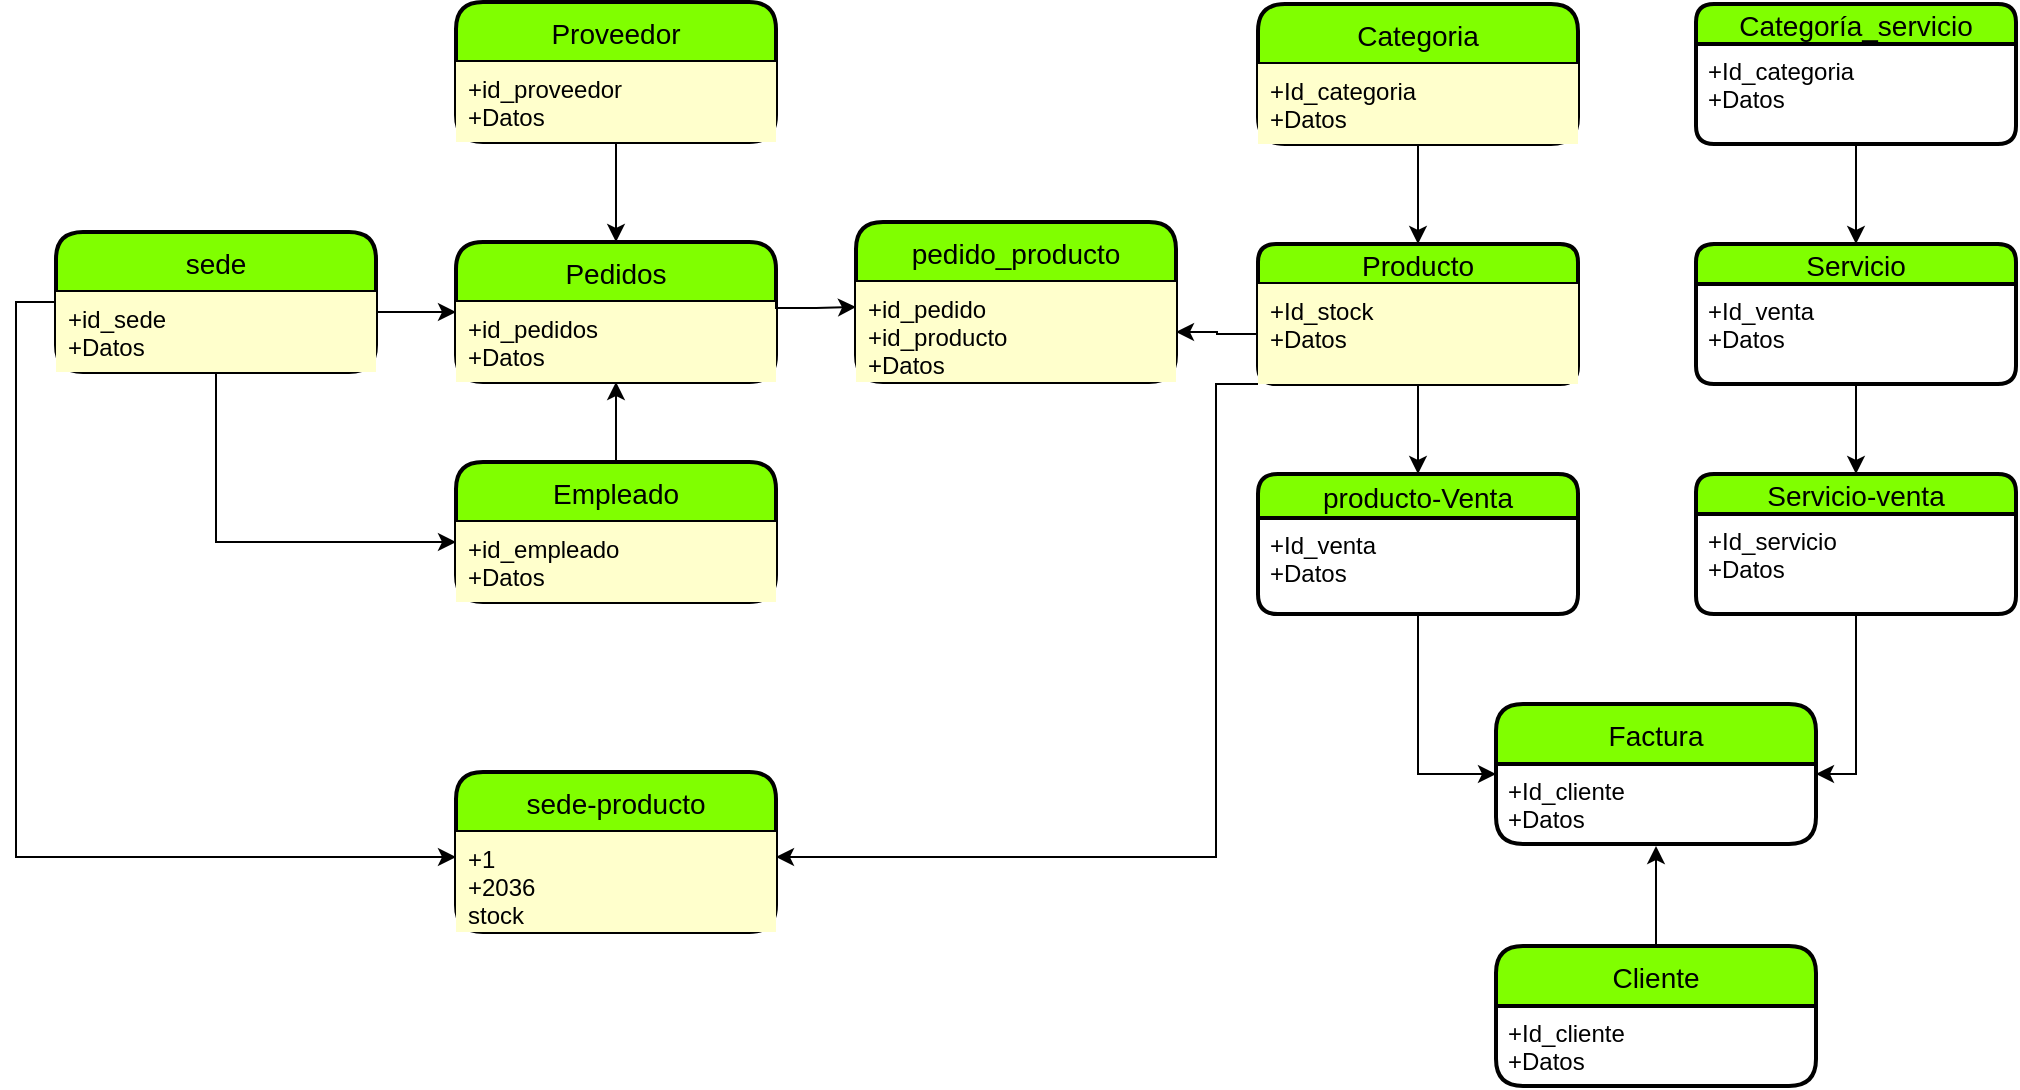 <mxfile version="21.0.6" type="github">
  <diagram name="Página-1" id="QXGFcyqtO2LAgZ7RdORf">
    <mxGraphModel dx="1932" dy="603" grid="1" gridSize="10" guides="1" tooltips="1" connect="1" arrows="1" fold="1" page="1" pageScale="1" pageWidth="827" pageHeight="1169" math="0" shadow="0">
      <root>
        <mxCell id="0" />
        <mxCell id="1" parent="0" />
        <mxCell id="vr5rwgL9Q3Kud_MAougq-15" value="Proveedor" style="swimlane;childLayout=stackLayout;horizontal=1;startSize=30;horizontalStack=0;rounded=1;fontSize=14;fontStyle=0;strokeWidth=2;resizeParent=0;resizeLast=1;shadow=0;dashed=0;align=center;fillColor=#80FF00;" parent="1" vertex="1">
          <mxGeometry x="-130" y="205" width="160" height="70" as="geometry" />
        </mxCell>
        <mxCell id="vr5rwgL9Q3Kud_MAougq-16" value="+id_proveedor&#xa;+Datos" style="align=left;strokeColor=none;fillColor=#FFFFCC;spacingLeft=4;fontSize=12;verticalAlign=top;resizable=0;rotatable=0;part=1;" parent="vr5rwgL9Q3Kud_MAougq-15" vertex="1">
          <mxGeometry y="30" width="160" height="40" as="geometry" />
        </mxCell>
        <mxCell id="vr5rwgL9Q3Kud_MAougq-17" value="Pedidos" style="swimlane;childLayout=stackLayout;horizontal=1;startSize=30;horizontalStack=0;rounded=1;fontSize=14;fontStyle=0;strokeWidth=2;resizeParent=0;resizeLast=1;shadow=0;dashed=0;align=center;fillColor=#80FF00;" parent="1" vertex="1">
          <mxGeometry x="-130" y="325" width="160" height="70" as="geometry" />
        </mxCell>
        <mxCell id="vr5rwgL9Q3Kud_MAougq-18" value="+id_pedidos&#xa;+Datos" style="align=left;strokeColor=none;fillColor=#FFFFCC;spacingLeft=4;fontSize=12;verticalAlign=top;resizable=0;rotatable=0;part=1;" parent="vr5rwgL9Q3Kud_MAougq-17" vertex="1">
          <mxGeometry y="30" width="160" height="40" as="geometry" />
        </mxCell>
        <mxCell id="vr5rwgL9Q3Kud_MAougq-20" style="edgeStyle=orthogonalEdgeStyle;rounded=0;orthogonalLoop=1;jettySize=auto;html=1;exitX=0.5;exitY=1;exitDx=0;exitDy=0;entryX=0.5;entryY=0;entryDx=0;entryDy=0;" parent="1" source="vr5rwgL9Q3Kud_MAougq-16" target="vr5rwgL9Q3Kud_MAougq-17" edge="1">
          <mxGeometry relative="1" as="geometry" />
        </mxCell>
        <mxCell id="vr5rwgL9Q3Kud_MAougq-23" style="edgeStyle=orthogonalEdgeStyle;rounded=0;orthogonalLoop=1;jettySize=auto;html=1;entryX=0.5;entryY=1;entryDx=0;entryDy=0;" parent="1" source="vr5rwgL9Q3Kud_MAougq-21" target="vr5rwgL9Q3Kud_MAougq-18" edge="1">
          <mxGeometry relative="1" as="geometry" />
        </mxCell>
        <mxCell id="vr5rwgL9Q3Kud_MAougq-21" value="Empleado" style="swimlane;childLayout=stackLayout;horizontal=1;startSize=30;horizontalStack=0;rounded=1;fontSize=14;fontStyle=0;strokeWidth=2;resizeParent=0;resizeLast=1;shadow=0;dashed=0;align=center;fillColor=#80FF00;" parent="1" vertex="1">
          <mxGeometry x="-130" y="435" width="160" height="70" as="geometry" />
        </mxCell>
        <mxCell id="vr5rwgL9Q3Kud_MAougq-22" value="+id_empleado&#xa;+Datos" style="align=left;strokeColor=none;fillColor=#FFFFCC;spacingLeft=4;fontSize=12;verticalAlign=top;resizable=0;rotatable=0;part=1;" parent="vr5rwgL9Q3Kud_MAougq-21" vertex="1">
          <mxGeometry y="30" width="160" height="40" as="geometry" />
        </mxCell>
        <mxCell id="vr5rwgL9Q3Kud_MAougq-24" value="pedido_producto" style="swimlane;childLayout=stackLayout;horizontal=1;startSize=30;horizontalStack=0;rounded=1;fontSize=14;fontStyle=0;strokeWidth=2;resizeParent=0;resizeLast=1;shadow=0;dashed=0;align=center;fillColor=#80FF00;" parent="1" vertex="1">
          <mxGeometry x="70" y="315" width="160" height="80" as="geometry" />
        </mxCell>
        <mxCell id="vr5rwgL9Q3Kud_MAougq-25" value="+id_pedido&#xa;+id_producto&#xa;+Datos" style="align=left;strokeColor=none;fillColor=#FFFFCC;spacingLeft=4;fontSize=12;verticalAlign=top;resizable=0;rotatable=0;part=1;" parent="vr5rwgL9Q3Kud_MAougq-24" vertex="1">
          <mxGeometry y="30" width="160" height="50" as="geometry" />
        </mxCell>
        <mxCell id="k5OsFm6NcjSdjYwLhxJ1-29" style="edgeStyle=orthogonalEdgeStyle;rounded=0;orthogonalLoop=1;jettySize=auto;html=1;exitX=0.5;exitY=1;exitDx=0;exitDy=0;entryX=0.5;entryY=0;entryDx=0;entryDy=0;" edge="1" parent="1" source="vr5rwgL9Q3Kud_MAougq-28" target="vr5rwgL9Q3Kud_MAougq-38">
          <mxGeometry relative="1" as="geometry" />
        </mxCell>
        <mxCell id="vr5rwgL9Q3Kud_MAougq-28" value="Producto" style="swimlane;childLayout=stackLayout;horizontal=1;startSize=20;horizontalStack=0;rounded=1;fontSize=14;fontStyle=0;strokeWidth=2;resizeParent=0;resizeLast=1;shadow=0;dashed=0;align=center;fillColor=#80FF00;" parent="1" vertex="1">
          <mxGeometry x="271" y="326" width="160" height="70" as="geometry" />
        </mxCell>
        <mxCell id="vr5rwgL9Q3Kud_MAougq-29" value="+Id_stock&#xa;+Datos" style="align=left;strokeColor=none;fillColor=#FFFFCC;spacingLeft=4;fontSize=12;verticalAlign=top;resizable=0;rotatable=0;part=1;" parent="vr5rwgL9Q3Kud_MAougq-28" vertex="1">
          <mxGeometry y="20" width="160" height="50" as="geometry" />
        </mxCell>
        <mxCell id="vr5rwgL9Q3Kud_MAougq-34" value="Categoria" style="swimlane;childLayout=stackLayout;horizontal=1;startSize=30;horizontalStack=0;rounded=1;fontSize=14;fontStyle=0;strokeWidth=2;resizeParent=0;resizeLast=1;shadow=0;dashed=0;align=center;fillColor=#80FF00;" parent="1" vertex="1">
          <mxGeometry x="271" y="206" width="160" height="70" as="geometry" />
        </mxCell>
        <mxCell id="vr5rwgL9Q3Kud_MAougq-35" value="+Id_categoria&#xa;+Datos" style="align=left;strokeColor=none;fillColor=#FFFFCC;spacingLeft=4;fontSize=12;verticalAlign=top;resizable=0;rotatable=0;part=1;" parent="vr5rwgL9Q3Kud_MAougq-34" vertex="1">
          <mxGeometry y="30" width="160" height="40" as="geometry" />
        </mxCell>
        <mxCell id="vr5rwgL9Q3Kud_MAougq-38" value="producto-Venta" style="swimlane;childLayout=stackLayout;horizontal=1;startSize=22;horizontalStack=0;rounded=1;fontSize=14;fontStyle=0;strokeWidth=2;resizeParent=0;resizeLast=1;shadow=0;dashed=0;align=center;fillColor=#80FF00;" parent="1" vertex="1">
          <mxGeometry x="271" y="441" width="160" height="70" as="geometry">
            <mxRectangle x="320" y="430" width="80" height="30" as="alternateBounds" />
          </mxGeometry>
        </mxCell>
        <mxCell id="vr5rwgL9Q3Kud_MAougq-39" value="+Id_venta&#xa;+Datos" style="align=left;strokeColor=none;fillColor=none;spacingLeft=4;fontSize=12;verticalAlign=top;resizable=0;rotatable=0;part=1;" parent="vr5rwgL9Q3Kud_MAougq-38" vertex="1">
          <mxGeometry y="22" width="160" height="48" as="geometry" />
        </mxCell>
        <mxCell id="vr5rwgL9Q3Kud_MAougq-41" value="Servicio-venta" style="swimlane;childLayout=stackLayout;horizontal=1;startSize=20;horizontalStack=0;rounded=1;fontSize=14;fontStyle=0;strokeWidth=2;resizeParent=0;resizeLast=1;shadow=0;dashed=0;align=center;fillColor=#80FF00;" parent="1" vertex="1">
          <mxGeometry x="490" y="441" width="160" height="70" as="geometry" />
        </mxCell>
        <mxCell id="vr5rwgL9Q3Kud_MAougq-42" value="+Id_servicio&#xa;+Datos" style="align=left;strokeColor=none;fillColor=none;spacingLeft=4;fontSize=12;verticalAlign=top;resizable=0;rotatable=0;part=1;" parent="vr5rwgL9Q3Kud_MAougq-41" vertex="1">
          <mxGeometry y="20" width="160" height="50" as="geometry" />
        </mxCell>
        <mxCell id="k5OsFm6NcjSdjYwLhxJ1-11" value="" style="edgeStyle=orthogonalEdgeStyle;rounded=0;orthogonalLoop=1;jettySize=auto;html=1;" edge="1" parent="1" source="vr5rwgL9Q3Kud_MAougq-44">
          <mxGeometry relative="1" as="geometry">
            <mxPoint x="470" y="627" as="targetPoint" />
          </mxGeometry>
        </mxCell>
        <mxCell id="vr5rwgL9Q3Kud_MAougq-44" value="Cliente" style="swimlane;childLayout=stackLayout;horizontal=1;startSize=30;horizontalStack=0;rounded=1;fontSize=14;fontStyle=0;strokeWidth=2;resizeParent=0;resizeLast=1;shadow=0;dashed=0;align=center;fillColor=#80FF00;" parent="1" vertex="1">
          <mxGeometry x="390" y="677" width="160" height="70" as="geometry" />
        </mxCell>
        <mxCell id="vr5rwgL9Q3Kud_MAougq-45" value="+Id_cliente&#xa;+Datos" style="align=left;strokeColor=none;fillColor=none;spacingLeft=4;fontSize=12;verticalAlign=top;resizable=0;rotatable=0;part=1;" parent="vr5rwgL9Q3Kud_MAougq-44" vertex="1">
          <mxGeometry y="30" width="160" height="40" as="geometry" />
        </mxCell>
        <mxCell id="NqYA0sLlcYKFU1yslHez-1" value="Categoría_servicio" style="swimlane;childLayout=stackLayout;horizontal=1;startSize=20;horizontalStack=0;rounded=1;fontSize=14;fontStyle=0;strokeWidth=2;resizeParent=0;resizeLast=1;shadow=0;dashed=0;align=center;fillColor=#80FF00;" parent="1" vertex="1">
          <mxGeometry x="490" y="206" width="160" height="70" as="geometry" />
        </mxCell>
        <mxCell id="NqYA0sLlcYKFU1yslHez-2" value="+Id_categoria&#xa;+Datos" style="align=left;strokeColor=none;fillColor=none;spacingLeft=4;fontSize=12;verticalAlign=top;resizable=0;rotatable=0;part=1;" parent="NqYA0sLlcYKFU1yslHez-1" vertex="1">
          <mxGeometry y="20" width="160" height="50" as="geometry" />
        </mxCell>
        <mxCell id="zLEtbaGTQvapRK-hFVf--4" style="edgeStyle=orthogonalEdgeStyle;rounded=0;orthogonalLoop=1;jettySize=auto;html=1;exitX=0.5;exitY=1;exitDx=0;exitDy=0;entryX=0.5;entryY=0;entryDx=0;entryDy=0;" parent="1" source="vr5rwgL9Q3Kud_MAougq-35" target="vr5rwgL9Q3Kud_MAougq-28" edge="1">
          <mxGeometry relative="1" as="geometry" />
        </mxCell>
        <mxCell id="aQ_L_K3R3-eqQe358fcE-4" value="" style="edgeStyle=orthogonalEdgeStyle;rounded=0;orthogonalLoop=1;jettySize=auto;html=1;" parent="1" source="vr5rwgL9Q3Kud_MAougq-29" target="vr5rwgL9Q3Kud_MAougq-25" edge="1">
          <mxGeometry relative="1" as="geometry" />
        </mxCell>
        <mxCell id="aQ_L_K3R3-eqQe358fcE-6" style="edgeStyle=orthogonalEdgeStyle;rounded=0;orthogonalLoop=1;jettySize=auto;html=1;exitX=1;exitY=0;exitDx=0;exitDy=0;entryX=0;entryY=0.25;entryDx=0;entryDy=0;" parent="1" source="vr5rwgL9Q3Kud_MAougq-18" target="vr5rwgL9Q3Kud_MAougq-25" edge="1">
          <mxGeometry relative="1" as="geometry">
            <Array as="points">
              <mxPoint x="30" y="358" />
              <mxPoint x="50" y="358" />
            </Array>
          </mxGeometry>
        </mxCell>
        <mxCell id="k5OsFm6NcjSdjYwLhxJ1-34" style="edgeStyle=orthogonalEdgeStyle;rounded=0;orthogonalLoop=1;jettySize=auto;html=1;exitX=0;exitY=0.5;exitDx=0;exitDy=0;entryX=0;entryY=0.25;entryDx=0;entryDy=0;" edge="1" parent="1" source="aQ_L_K3R3-eqQe358fcE-7" target="k5OsFm6NcjSdjYwLhxJ1-4">
          <mxGeometry relative="1" as="geometry" />
        </mxCell>
        <mxCell id="aQ_L_K3R3-eqQe358fcE-7" value="sede" style="swimlane;childLayout=stackLayout;horizontal=1;startSize=30;horizontalStack=0;rounded=1;fontSize=14;fontStyle=0;strokeWidth=2;resizeParent=0;resizeLast=1;shadow=0;dashed=0;align=center;fillColor=#80FF00;" parent="1" vertex="1">
          <mxGeometry x="-330" y="320" width="160" height="70" as="geometry" />
        </mxCell>
        <mxCell id="aQ_L_K3R3-eqQe358fcE-8" value="+id_sede&#xa;+Datos" style="align=left;strokeColor=none;fillColor=#FFFFCC;spacingLeft=4;fontSize=12;verticalAlign=top;resizable=0;rotatable=0;part=1;" parent="aQ_L_K3R3-eqQe358fcE-7" vertex="1">
          <mxGeometry y="30" width="160" height="40" as="geometry" />
        </mxCell>
        <mxCell id="aQ_L_K3R3-eqQe358fcE-9" style="edgeStyle=orthogonalEdgeStyle;rounded=0;orthogonalLoop=1;jettySize=auto;html=1;exitX=1;exitY=0.25;exitDx=0;exitDy=0;entryX=0;entryY=0.5;entryDx=0;entryDy=0;" parent="1" source="aQ_L_K3R3-eqQe358fcE-8" target="vr5rwgL9Q3Kud_MAougq-17" edge="1">
          <mxGeometry relative="1" as="geometry" />
        </mxCell>
        <mxCell id="aQ_L_K3R3-eqQe358fcE-10" style="edgeStyle=orthogonalEdgeStyle;rounded=0;orthogonalLoop=1;jettySize=auto;html=1;exitX=0.5;exitY=1;exitDx=0;exitDy=0;entryX=0;entryY=0.25;entryDx=0;entryDy=0;" parent="1" source="aQ_L_K3R3-eqQe358fcE-8" target="vr5rwgL9Q3Kud_MAougq-22" edge="1">
          <mxGeometry relative="1" as="geometry" />
        </mxCell>
        <mxCell id="k5OsFm6NcjSdjYwLhxJ1-3" value="sede-producto" style="swimlane;childLayout=stackLayout;horizontal=1;startSize=30;horizontalStack=0;rounded=1;fontSize=14;fontStyle=0;strokeWidth=2;resizeParent=0;resizeLast=1;shadow=0;dashed=0;align=center;fillColor=#80FF00;" vertex="1" parent="1">
          <mxGeometry x="-130" y="590" width="160" height="80" as="geometry" />
        </mxCell>
        <mxCell id="k5OsFm6NcjSdjYwLhxJ1-4" value="+1&#xa;+2036&#xa;stock" style="align=left;strokeColor=none;fillColor=#FFFFCC;spacingLeft=4;fontSize=12;verticalAlign=top;resizable=0;rotatable=0;part=1;" vertex="1" parent="k5OsFm6NcjSdjYwLhxJ1-3">
          <mxGeometry y="30" width="160" height="50" as="geometry" />
        </mxCell>
        <mxCell id="k5OsFm6NcjSdjYwLhxJ1-13" value="Servicio" style="swimlane;childLayout=stackLayout;horizontal=1;startSize=20;horizontalStack=0;rounded=1;fontSize=14;fontStyle=0;strokeWidth=2;resizeParent=0;resizeLast=1;shadow=0;dashed=0;align=center;fillColor=#80FF00;" vertex="1" parent="1">
          <mxGeometry x="490" y="326" width="160" height="70" as="geometry">
            <mxRectangle x="320" y="430" width="80" height="30" as="alternateBounds" />
          </mxGeometry>
        </mxCell>
        <mxCell id="k5OsFm6NcjSdjYwLhxJ1-14" value="+Id_venta&#xa;+Datos" style="align=left;strokeColor=none;fillColor=none;spacingLeft=4;fontSize=12;verticalAlign=top;resizable=0;rotatable=0;part=1;" vertex="1" parent="k5OsFm6NcjSdjYwLhxJ1-13">
          <mxGeometry y="20" width="160" height="50" as="geometry" />
        </mxCell>
        <mxCell id="k5OsFm6NcjSdjYwLhxJ1-26" style="edgeStyle=orthogonalEdgeStyle;rounded=0;orthogonalLoop=1;jettySize=auto;html=1;exitX=0.5;exitY=1;exitDx=0;exitDy=0;entryX=0.5;entryY=0;entryDx=0;entryDy=0;" edge="1" parent="1" source="NqYA0sLlcYKFU1yslHez-2" target="k5OsFm6NcjSdjYwLhxJ1-13">
          <mxGeometry relative="1" as="geometry" />
        </mxCell>
        <mxCell id="k5OsFm6NcjSdjYwLhxJ1-27" value="Factura" style="swimlane;childLayout=stackLayout;horizontal=1;startSize=30;horizontalStack=0;rounded=1;fontSize=14;fontStyle=0;strokeWidth=2;resizeParent=0;resizeLast=1;shadow=0;dashed=0;align=center;fillColor=#80FF00;" vertex="1" parent="1">
          <mxGeometry x="390" y="556" width="160" height="70" as="geometry" />
        </mxCell>
        <mxCell id="k5OsFm6NcjSdjYwLhxJ1-28" value="+Id_cliente&#xa;+Datos" style="align=left;strokeColor=none;fillColor=none;spacingLeft=4;fontSize=12;verticalAlign=top;resizable=0;rotatable=0;part=1;" vertex="1" parent="k5OsFm6NcjSdjYwLhxJ1-27">
          <mxGeometry y="30" width="160" height="40" as="geometry" />
        </mxCell>
        <mxCell id="k5OsFm6NcjSdjYwLhxJ1-30" style="edgeStyle=orthogonalEdgeStyle;rounded=0;orthogonalLoop=1;jettySize=auto;html=1;exitX=0.5;exitY=1;exitDx=0;exitDy=0;entryX=1;entryY=0.5;entryDx=0;entryDy=0;" edge="1" parent="1" source="vr5rwgL9Q3Kud_MAougq-42" target="k5OsFm6NcjSdjYwLhxJ1-27">
          <mxGeometry relative="1" as="geometry" />
        </mxCell>
        <mxCell id="k5OsFm6NcjSdjYwLhxJ1-31" style="edgeStyle=orthogonalEdgeStyle;rounded=0;orthogonalLoop=1;jettySize=auto;html=1;exitX=0.5;exitY=1;exitDx=0;exitDy=0;entryX=0;entryY=0.5;entryDx=0;entryDy=0;" edge="1" parent="1" source="vr5rwgL9Q3Kud_MAougq-39" target="k5OsFm6NcjSdjYwLhxJ1-27">
          <mxGeometry relative="1" as="geometry" />
        </mxCell>
        <mxCell id="k5OsFm6NcjSdjYwLhxJ1-33" style="edgeStyle=orthogonalEdgeStyle;rounded=0;orthogonalLoop=1;jettySize=auto;html=1;exitX=0.5;exitY=1;exitDx=0;exitDy=0;entryX=0.5;entryY=0;entryDx=0;entryDy=0;" edge="1" parent="1" source="k5OsFm6NcjSdjYwLhxJ1-14" target="vr5rwgL9Q3Kud_MAougq-41">
          <mxGeometry relative="1" as="geometry" />
        </mxCell>
        <mxCell id="k5OsFm6NcjSdjYwLhxJ1-36" style="edgeStyle=orthogonalEdgeStyle;rounded=0;orthogonalLoop=1;jettySize=auto;html=1;exitX=0;exitY=1;exitDx=0;exitDy=0;entryX=1;entryY=0.25;entryDx=0;entryDy=0;" edge="1" parent="1" source="vr5rwgL9Q3Kud_MAougq-29" target="k5OsFm6NcjSdjYwLhxJ1-4">
          <mxGeometry relative="1" as="geometry">
            <Array as="points">
              <mxPoint x="250" y="396" />
              <mxPoint x="250" y="632" />
            </Array>
          </mxGeometry>
        </mxCell>
      </root>
    </mxGraphModel>
  </diagram>
</mxfile>
